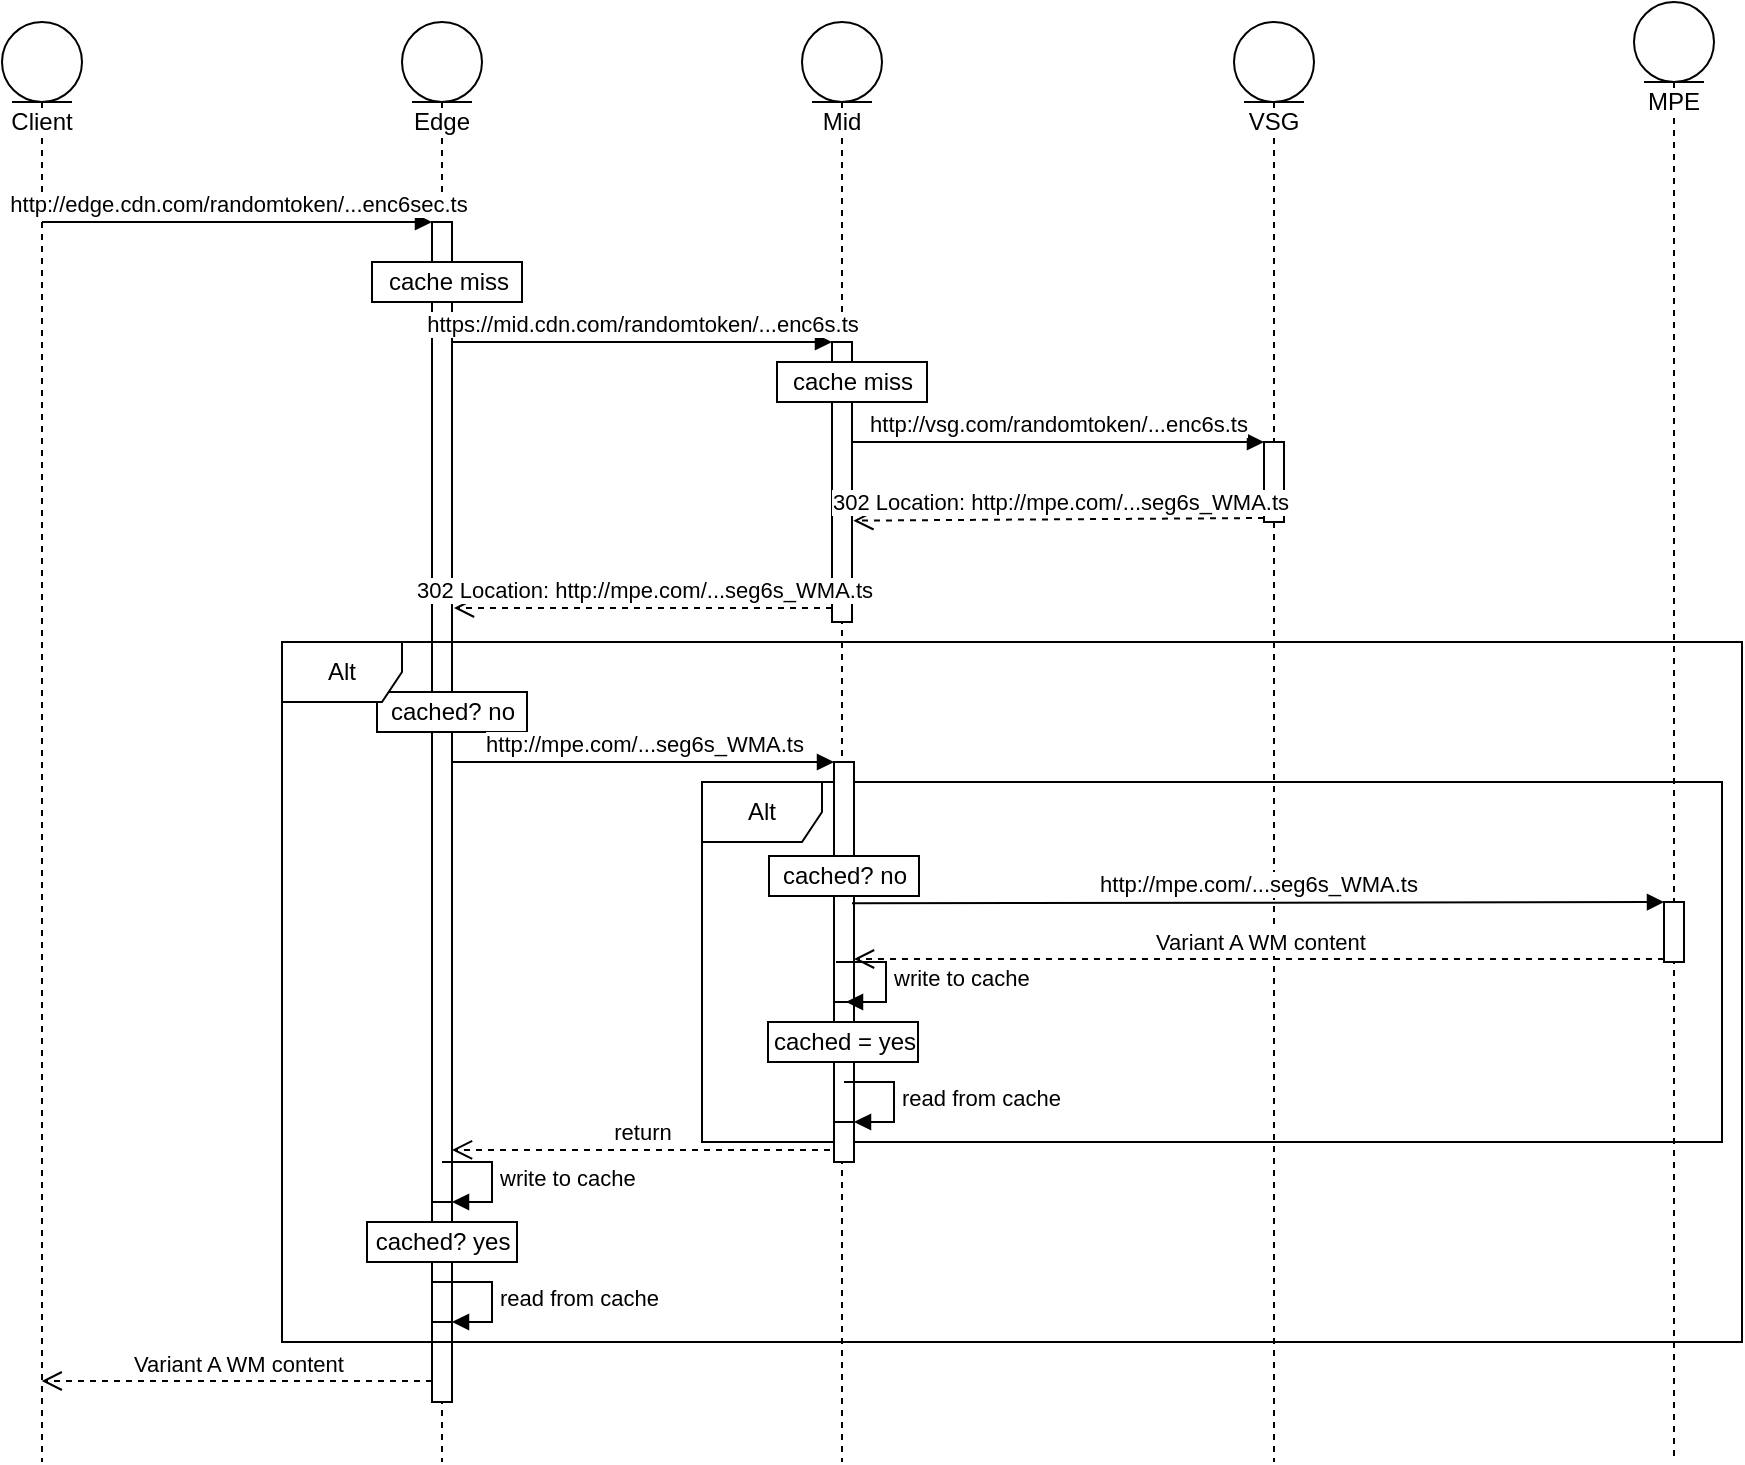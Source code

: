 <mxfile version="11.3.0" type="github" pages="1"><diagram id="XXOBGgIEzYqRKD8SYbQn" name="Page-1"><mxGraphModel dx="1348" dy="675" grid="1" gridSize="10" guides="1" tooltips="1" connect="1" arrows="1" fold="1" page="1" pageScale="1" pageWidth="1700" pageHeight="1100" math="0" shadow="0"><root><mxCell id="0"/><mxCell id="1" parent="0"/><mxCell id="WeOb4nF_RiPekPAVT-G5-27" value="Alt" style="shape=umlFrame;whiteSpace=wrap;html=1;" vertex="1" parent="1"><mxGeometry x="410" y="460" width="510" height="180" as="geometry"/></mxCell><mxCell id="aHkdRRv0qBwH48X6Rz82-5" value="Client" style="shape=umlLifeline;participant=umlEntity;perimeter=lifelinePerimeter;whiteSpace=wrap;html=1;container=1;collapsible=0;recursiveResize=0;verticalAlign=top;spacingTop=36;labelBackgroundColor=#ffffff;outlineConnect=0;" parent="1" vertex="1"><mxGeometry x="60" y="80" width="40" height="720" as="geometry"/></mxCell><mxCell id="aHkdRRv0qBwH48X6Rz82-6" value="Edge" style="shape=umlLifeline;participant=umlEntity;perimeter=lifelinePerimeter;whiteSpace=wrap;html=1;container=1;collapsible=0;recursiveResize=0;verticalAlign=top;spacingTop=36;labelBackgroundColor=#ffffff;outlineConnect=0;" parent="1" vertex="1"><mxGeometry x="260" y="80" width="40" height="720" as="geometry"/></mxCell><mxCell id="aHkdRRv0qBwH48X6Rz82-10" value="" style="html=1;points=[];perimeter=orthogonalPerimeter;" parent="aHkdRRv0qBwH48X6Rz82-6" vertex="1"><mxGeometry x="15" y="100" width="10" height="590" as="geometry"/></mxCell><mxCell id="WeOb4nF_RiPekPAVT-G5-29" value="" style="html=1;points=[];perimeter=orthogonalPerimeter;" vertex="1" parent="aHkdRRv0qBwH48X6Rz82-6"><mxGeometry x="15" y="590" width="10" height="40" as="geometry"/></mxCell><mxCell id="WeOb4nF_RiPekPAVT-G5-30" value="write to cache" style="edgeStyle=orthogonalEdgeStyle;html=1;align=left;spacingLeft=2;endArrow=block;rounded=0;entryX=1;entryY=0;" edge="1" target="WeOb4nF_RiPekPAVT-G5-29" parent="aHkdRRv0qBwH48X6Rz82-6"><mxGeometry relative="1" as="geometry"><mxPoint x="20" y="570" as="sourcePoint"/><Array as="points"><mxPoint x="45" y="570"/></Array></mxGeometry></mxCell><mxCell id="WeOb4nF_RiPekPAVT-G5-32" value="" style="html=1;points=[];perimeter=orthogonalPerimeter;" vertex="1" parent="aHkdRRv0qBwH48X6Rz82-6"><mxGeometry x="15" y="650" width="10" height="40" as="geometry"/></mxCell><mxCell id="WeOb4nF_RiPekPAVT-G5-33" value="read from cache" style="edgeStyle=orthogonalEdgeStyle;html=1;align=left;spacingLeft=2;endArrow=block;rounded=0;entryX=1;entryY=0;" edge="1" target="WeOb4nF_RiPekPAVT-G5-32" parent="aHkdRRv0qBwH48X6Rz82-6"><mxGeometry relative="1" as="geometry"><mxPoint x="20" y="630" as="sourcePoint"/><Array as="points"><mxPoint x="45" y="630"/></Array></mxGeometry></mxCell><mxCell id="aHkdRRv0qBwH48X6Rz82-7" value="Mid" style="shape=umlLifeline;participant=umlEntity;perimeter=lifelinePerimeter;whiteSpace=wrap;html=1;container=1;collapsible=0;recursiveResize=0;verticalAlign=top;spacingTop=36;labelBackgroundColor=#ffffff;outlineConnect=0;" parent="1" vertex="1"><mxGeometry x="460" y="80" width="40" height="720" as="geometry"/></mxCell><mxCell id="WeOb4nF_RiPekPAVT-G5-15" value="" style="html=1;points=[];perimeter=orthogonalPerimeter;" vertex="1" parent="aHkdRRv0qBwH48X6Rz82-7"><mxGeometry x="16" y="370" width="10" height="150" as="geometry"/></mxCell><mxCell id="WeOb4nF_RiPekPAVT-G5-22" value="" style="html=1;points=[];perimeter=orthogonalPerimeter;" vertex="1" parent="aHkdRRv0qBwH48X6Rz82-7"><mxGeometry x="16" y="490" width="10" height="60" as="geometry"/></mxCell><mxCell id="WeOb4nF_RiPekPAVT-G5-23" value="write to cache" style="edgeStyle=orthogonalEdgeStyle;html=1;align=left;spacingLeft=2;endArrow=block;rounded=0;entryX=1;entryY=0;" edge="1" parent="aHkdRRv0qBwH48X6Rz82-7"><mxGeometry relative="1" as="geometry"><mxPoint x="17" y="470" as="sourcePoint"/><Array as="points"><mxPoint x="42" y="470"/></Array><mxPoint x="22" y="490" as="targetPoint"/></mxGeometry></mxCell><mxCell id="WeOb4nF_RiPekPAVT-G5-25" value="" style="html=1;points=[];perimeter=orthogonalPerimeter;" vertex="1" parent="aHkdRRv0qBwH48X6Rz82-7"><mxGeometry x="16" y="550" width="10" height="20" as="geometry"/></mxCell><mxCell id="WeOb4nF_RiPekPAVT-G5-26" value="read from cache" style="edgeStyle=orthogonalEdgeStyle;html=1;align=left;spacingLeft=2;endArrow=block;rounded=0;entryX=1;entryY=0;" edge="1" target="WeOb4nF_RiPekPAVT-G5-25" parent="aHkdRRv0qBwH48X6Rz82-7"><mxGeometry relative="1" as="geometry"><mxPoint x="21" y="530" as="sourcePoint"/><Array as="points"><mxPoint x="46" y="530"/></Array></mxGeometry></mxCell><mxCell id="aHkdRRv0qBwH48X6Rz82-8" value="VSG" style="shape=umlLifeline;participant=umlEntity;perimeter=lifelinePerimeter;whiteSpace=wrap;html=1;container=1;collapsible=0;recursiveResize=0;verticalAlign=top;spacingTop=36;labelBackgroundColor=#ffffff;outlineConnect=0;" parent="1" vertex="1"><mxGeometry x="676" y="80" width="40" height="720" as="geometry"/></mxCell><mxCell id="WeOb4nF_RiPekPAVT-G5-8" value="" style="html=1;points=[];perimeter=orthogonalPerimeter;" vertex="1" parent="aHkdRRv0qBwH48X6Rz82-8"><mxGeometry x="15" y="210" width="10" height="40" as="geometry"/></mxCell><mxCell id="aHkdRRv0qBwH48X6Rz82-9" value="MPE" style="shape=umlLifeline;participant=umlEntity;perimeter=lifelinePerimeter;whiteSpace=wrap;html=1;container=1;collapsible=0;recursiveResize=0;verticalAlign=top;spacingTop=36;labelBackgroundColor=#ffffff;outlineConnect=0;" parent="1" vertex="1"><mxGeometry x="876" y="70" width="40" height="730" as="geometry"/></mxCell><mxCell id="WeOb4nF_RiPekPAVT-G5-19" value="" style="html=1;points=[];perimeter=orthogonalPerimeter;" vertex="1" parent="aHkdRRv0qBwH48X6Rz82-9"><mxGeometry x="15" y="450" width="10" height="30" as="geometry"/></mxCell><mxCell id="aHkdRRv0qBwH48X6Rz82-11" value="http://edge.cdn.com/randomtoken/...enc6sec.ts" style="html=1;verticalAlign=bottom;endArrow=block;entryX=0;entryY=0;" parent="1" source="aHkdRRv0qBwH48X6Rz82-5" target="aHkdRRv0qBwH48X6Rz82-10" edge="1"><mxGeometry relative="1" as="geometry"><mxPoint x="205" y="180" as="sourcePoint"/></mxGeometry></mxCell><mxCell id="aHkdRRv0qBwH48X6Rz82-12" value="Variant A WM content" style="html=1;verticalAlign=bottom;endArrow=open;dashed=1;endSize=8;exitX=0;exitY=0.95;" parent="1" edge="1"><mxGeometry relative="1" as="geometry"><mxPoint x="79.833" y="759.5" as="targetPoint"/><mxPoint x="275" y="759.5" as="sourcePoint"/></mxGeometry></mxCell><mxCell id="aHkdRRv0qBwH48X6Rz82-17" value="" style="html=1;points=[];perimeter=orthogonalPerimeter;" parent="1" vertex="1"><mxGeometry x="475" y="240" width="10" height="140" as="geometry"/></mxCell><mxCell id="aHkdRRv0qBwH48X6Rz82-18" value="https://mid.cdn.com/randomtoken/...enc6s.ts" style="html=1;verticalAlign=bottom;endArrow=block;entryX=0;entryY=0;" parent="1" target="aHkdRRv0qBwH48X6Rz82-17" edge="1"><mxGeometry relative="1" as="geometry"><mxPoint x="285" y="240" as="sourcePoint"/></mxGeometry></mxCell><mxCell id="aHkdRRv0qBwH48X6Rz82-19" value="&lt;div&gt;302 Location: http://mpe.com/...seg6s_WMA.ts&lt;br&gt;&lt;/div&gt;" style="html=1;verticalAlign=bottom;endArrow=open;dashed=1;endSize=8;exitX=0;exitY=0.95;" parent="1" source="aHkdRRv0qBwH48X6Rz82-17" edge="1"><mxGeometry relative="1" as="geometry"><mxPoint x="286" y="373" as="targetPoint"/></mxGeometry></mxCell><mxCell id="aHkdRRv0qBwH48X6Rz82-20" value="cache miss" style="html=1;" parent="1" vertex="1"><mxGeometry x="245" y="200" width="75" height="20" as="geometry"/></mxCell><mxCell id="WeOb4nF_RiPekPAVT-G5-2" value="cache miss" style="html=1;" vertex="1" parent="1"><mxGeometry x="447.5" y="250" width="75" height="20" as="geometry"/></mxCell><mxCell id="WeOb4nF_RiPekPAVT-G5-9" value="http://vsg.com/randomtoken/...enc6s.ts" style="html=1;verticalAlign=bottom;endArrow=block;entryX=0;entryY=0;" edge="1" target="WeOb4nF_RiPekPAVT-G5-8" parent="1" source="aHkdRRv0qBwH48X6Rz82-17"><mxGeometry relative="1" as="geometry"><mxPoint x="621" y="290" as="sourcePoint"/></mxGeometry></mxCell><mxCell id="WeOb4nF_RiPekPAVT-G5-10" value="&lt;div&gt;302 Location: http://mpe.com/...seg6s_WMA.ts&lt;br&gt;&lt;/div&gt;" style="html=1;verticalAlign=bottom;endArrow=open;dashed=1;endSize=8;exitX=0;exitY=0.95;align=center;entryX=1.067;entryY=0.638;entryDx=0;entryDy=0;entryPerimeter=0;" edge="1" source="WeOb4nF_RiPekPAVT-G5-8" parent="1" target="aHkdRRv0qBwH48X6Rz82-17"><mxGeometry relative="1" as="geometry"><mxPoint x="485" y="333" as="targetPoint"/></mxGeometry></mxCell><mxCell id="WeOb4nF_RiPekPAVT-G5-14" value="cached? no" style="html=1;" vertex="1" parent="1"><mxGeometry x="247.5" y="415" width="75" height="20" as="geometry"/></mxCell><mxCell id="WeOb4nF_RiPekPAVT-G5-16" value="http://mpe.com/...seg6s_WMA.ts" style="html=1;verticalAlign=bottom;endArrow=block;entryX=0;entryY=0;" edge="1" target="WeOb4nF_RiPekPAVT-G5-15" parent="1" source="aHkdRRv0qBwH48X6Rz82-10"><mxGeometry relative="1" as="geometry"><mxPoint x="406" y="460" as="sourcePoint"/></mxGeometry></mxCell><mxCell id="WeOb4nF_RiPekPAVT-G5-17" value="return" style="html=1;verticalAlign=bottom;endArrow=open;dashed=1;endSize=8;exitX=-0.2;exitY=0.983;exitDx=0;exitDy=0;exitPerimeter=0;" edge="1" parent="1"><mxGeometry relative="1" as="geometry"><mxPoint x="285" y="643.98" as="targetPoint"/><mxPoint x="474" y="643.98" as="sourcePoint"/></mxGeometry></mxCell><mxCell id="WeOb4nF_RiPekPAVT-G5-18" value="cached? no" style="html=1;" vertex="1" parent="1"><mxGeometry x="443.5" y="497" width="75" height="20" as="geometry"/></mxCell><mxCell id="WeOb4nF_RiPekPAVT-G5-21" value="Variant A WM content" style="html=1;verticalAlign=bottom;endArrow=open;dashed=1;endSize=8;exitX=0;exitY=0.95;" edge="1" source="WeOb4nF_RiPekPAVT-G5-19" parent="1" target="WeOb4nF_RiPekPAVT-G5-15"><mxGeometry relative="1" as="geometry"><mxPoint x="821" y="546" as="targetPoint"/></mxGeometry></mxCell><mxCell id="WeOb4nF_RiPekPAVT-G5-24" value="cached = yes" style="html=1;" vertex="1" parent="1"><mxGeometry x="443" y="580" width="75" height="20" as="geometry"/></mxCell><mxCell id="WeOb4nF_RiPekPAVT-G5-20" value="http://mpe.com/...seg6s_WMA.ts" style="html=1;verticalAlign=bottom;endArrow=block;entryX=0;entryY=0;exitX=0.9;exitY=0.471;exitDx=0;exitDy=0;exitPerimeter=0;" edge="1" target="WeOb4nF_RiPekPAVT-G5-19" parent="1" source="WeOb4nF_RiPekPAVT-G5-15"><mxGeometry relative="1" as="geometry"><mxPoint x="490" y="490" as="sourcePoint"/></mxGeometry></mxCell><mxCell id="WeOb4nF_RiPekPAVT-G5-31" value="cached? yes" style="html=1;" vertex="1" parent="1"><mxGeometry x="242.5" y="680" width="75" height="20" as="geometry"/></mxCell><mxCell id="WeOb4nF_RiPekPAVT-G5-34" value="Alt" style="shape=umlFrame;whiteSpace=wrap;html=1;" vertex="1" parent="1"><mxGeometry x="200" y="390" width="730" height="350" as="geometry"/></mxCell></root></mxGraphModel></diagram></mxfile>